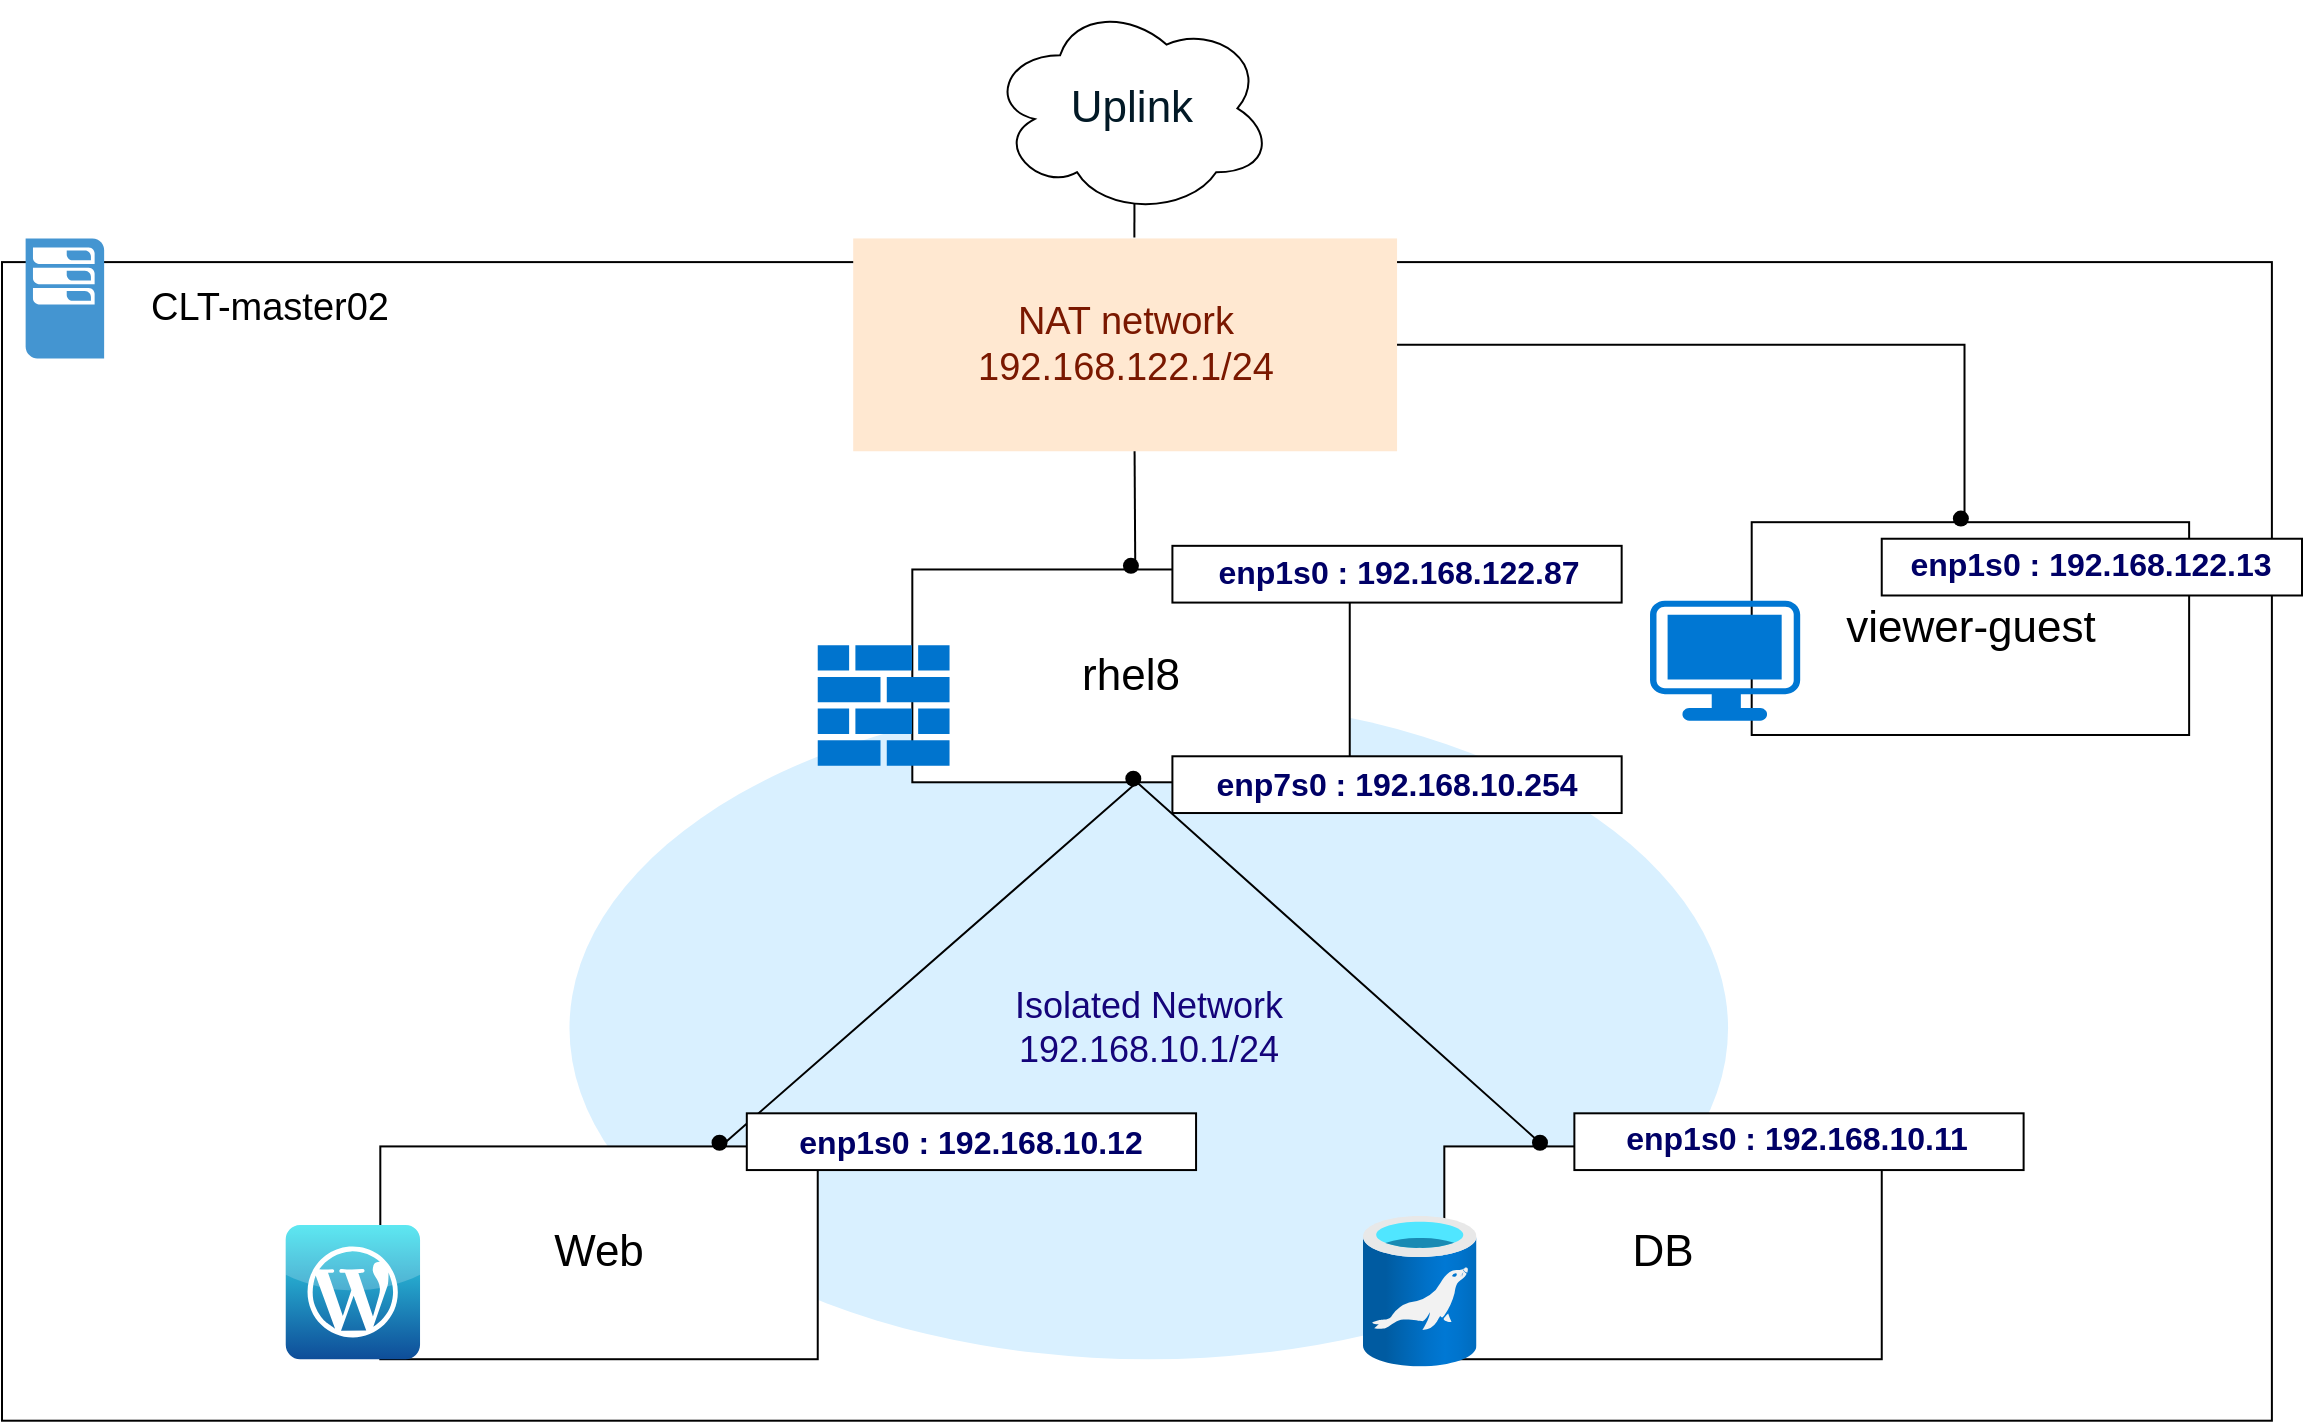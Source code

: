 <mxfile version="20.8.20" type="github">
  <diagram name="페이지-1" id="E3Nfmj0UPKqn4euKRgJr">
    <mxGraphModel dx="2650" dy="1308" grid="1" gridSize="10" guides="1" tooltips="1" connect="1" arrows="1" fold="1" page="1" pageScale="1" pageWidth="1169" pageHeight="827" math="0" shadow="0">
      <root>
        <mxCell id="0" />
        <mxCell id="1" style="" parent="0" />
        <mxCell id="kiW4sBPtwc2BEvkSJYoL-1" value="" style="group" vertex="1" connectable="0" parent="1">
          <mxGeometry x="10" y="70" width="1150" height="709.35" as="geometry" />
        </mxCell>
        <mxCell id="SxxazjnEcDOOSWcFCbGN-16" value="" style="group" parent="kiW4sBPtwc2BEvkSJYoL-1" vertex="1" connectable="0">
          <mxGeometry y="118.225" width="1134.943" height="591.125" as="geometry" />
        </mxCell>
        <mxCell id="SxxazjnEcDOOSWcFCbGN-1" value="" style="rounded=0;whiteSpace=wrap;html=1;" parent="SxxazjnEcDOOSWcFCbGN-16" vertex="1">
          <mxGeometry y="11.823" width="1134.943" height="579.303" as="geometry" />
        </mxCell>
        <mxCell id="SxxazjnEcDOOSWcFCbGN-2" value="" style="pointerEvents=1;shadow=0;dashed=0;html=1;strokeColor=none;fillColor=#4495D1;labelPosition=center;verticalLabelPosition=bottom;verticalAlign=top;align=center;outlineConnect=0;shape=mxgraph.veeam.2d.esx_esxi;" parent="SxxazjnEcDOOSWcFCbGN-16" vertex="1">
          <mxGeometry x="11.822" width="39.25" height="60.058" as="geometry" />
        </mxCell>
        <mxCell id="SxxazjnEcDOOSWcFCbGN-3" value="&lt;font style=&quot;font-size: 19px;&quot;&gt;CLT-master02&lt;/font&gt;" style="text;html=1;strokeColor=none;fillColor=none;align=center;verticalAlign=middle;whiteSpace=wrap;rounded=0;" parent="SxxazjnEcDOOSWcFCbGN-16" vertex="1">
          <mxGeometry x="59.112" y="11.823" width="149.907" height="46.817" as="geometry" />
        </mxCell>
        <mxCell id="3lqf1oaRyAjymzeeHCCF-2" value="" style="group" parent="kiW4sBPtwc2BEvkSJYoL-1" vertex="1" connectable="0">
          <mxGeometry x="283.736" y="118.225" width="579.294" height="560.386" as="geometry" />
        </mxCell>
        <mxCell id="3lqf1oaRyAjymzeeHCCF-3" value="&lt;font color=&quot;#14047a&quot; style=&quot;font-size: 18px;&quot;&gt;Isolated Network&lt;br&gt;192.168.10.1/24&lt;/font&gt;" style="ellipse;whiteSpace=wrap;html=1;fillColor=#D9F0FF;strokeColor=none;" parent="3lqf1oaRyAjymzeeHCCF-2" vertex="1">
          <mxGeometry y="229.356" width="579.294" height="331.03" as="geometry" />
        </mxCell>
        <mxCell id="3lqf1oaRyAjymzeeHCCF-4" value="&lt;font color=&quot;#7a1800&quot;&gt;NAT network&lt;br&gt;192.168.122.1/24&lt;/font&gt;" style="rounded=0;whiteSpace=wrap;html=1;fontSize=19;fontColor=#14047A;fillColor=#FFE8D1;strokeColor=none;" parent="3lqf1oaRyAjymzeeHCCF-2" vertex="1">
          <mxGeometry x="141.868" width="271.914" height="106.402" as="geometry" />
        </mxCell>
        <mxCell id="3lqf1oaRyAjymzeeHCCF-5" value="" style="endArrow=none;html=1;rounded=0;fontSize=22;fontColor=#7A1800;" parent="kiW4sBPtwc2BEvkSJYoL-1" edge="1">
          <mxGeometry width="50" height="50" relative="1" as="geometry">
            <mxPoint x="359.333" y="572.209" as="sourcePoint" />
            <mxPoint x="771.036" y="572.209" as="targetPoint" />
            <Array as="points">
              <mxPoint x="567.472" y="390.142" />
            </Array>
          </mxGeometry>
        </mxCell>
        <mxCell id="3lqf1oaRyAjymzeeHCCF-6" value="" style="endArrow=none;html=1;rounded=0;fontSize=22;fontColor=#7A1800;exitX=0.534;exitY=0.99;exitDx=0;exitDy=0;exitPerimeter=0;" parent="kiW4sBPtwc2BEvkSJYoL-1" edge="1">
          <mxGeometry width="50" height="50" relative="1" as="geometry">
            <mxPoint x="567.223" y="389.078" as="sourcePoint" />
            <mxPoint x="566.289" y="224.627" as="targetPoint" />
          </mxGeometry>
        </mxCell>
        <mxCell id="3lqf1oaRyAjymzeeHCCF-7" value="" style="endArrow=none;html=1;rounded=0;fontSize=22;fontColor=#7A1800;" parent="kiW4sBPtwc2BEvkSJYoL-1" edge="1">
          <mxGeometry width="50" height="50" relative="1" as="geometry">
            <mxPoint x="981.253" y="260.095" as="sourcePoint" />
            <mxPoint x="697.517" y="171.426" as="targetPoint" />
            <Array as="points">
              <mxPoint x="981.253" y="171.426" />
            </Array>
          </mxGeometry>
        </mxCell>
        <mxCell id="3lqf1oaRyAjymzeeHCCF-8" value="" style="endArrow=none;html=1;rounded=0;fontSize=22;fontColor=#7A1800;exitX=0.517;exitY=-0.005;exitDx=0;exitDy=0;exitPerimeter=0;" parent="kiW4sBPtwc2BEvkSJYoL-1" edge="1">
          <mxGeometry width="50" height="50" relative="1" as="geometry">
            <mxPoint x="566.183" y="117.693" as="sourcePoint" />
            <mxPoint x="566.289" y="82.757" as="targetPoint" />
          </mxGeometry>
        </mxCell>
        <mxCell id="3lqf1oaRyAjymzeeHCCF-9" value="&lt;font style=&quot;font-size: 22px;&quot;&gt;rhel8&lt;/font&gt;" style="rounded=0;whiteSpace=wrap;html=1;" parent="kiW4sBPtwc2BEvkSJYoL-1" vertex="1">
          <mxGeometry x="455.16" y="283.74" width="218.713" height="106.402" as="geometry" />
        </mxCell>
        <mxCell id="3lqf1oaRyAjymzeeHCCF-10" value="" style="shape=image;html=1;verticalAlign=top;verticalLabelPosition=bottom;labelBackgroundColor=#ffffff;imageAspect=0;aspect=fixed;image=https://cdn1.iconfinder.com/data/icons/Futurosoft%20Icons%200.5.2/128x128/apps/redhat.png" parent="kiW4sBPtwc2BEvkSJYoL-1" vertex="1">
          <mxGeometry x="407.87" y="248.272" width="69.988" height="69.988" as="geometry" />
        </mxCell>
        <mxCell id="3lqf1oaRyAjymzeeHCCF-11" value="&lt;font style=&quot;font-size: 22px;&quot;&gt;Web&lt;/font&gt;" style="rounded=0;whiteSpace=wrap;html=1;" parent="kiW4sBPtwc2BEvkSJYoL-1" vertex="1">
          <mxGeometry x="189.157" y="572.209" width="218.713" height="106.402" as="geometry" />
        </mxCell>
        <mxCell id="3lqf1oaRyAjymzeeHCCF-12" value="" style="shape=image;html=1;verticalAlign=top;verticalLabelPosition=bottom;labelBackgroundColor=#ffffff;imageAspect=0;aspect=fixed;image=https://cdn1.iconfinder.com/data/icons/Futurosoft%20Icons%200.5.2/128x128/apps/redhat.png" parent="kiW4sBPtwc2BEvkSJYoL-1" vertex="1">
          <mxGeometry x="141.868" y="536.742" width="69.988" height="69.988" as="geometry" />
        </mxCell>
        <mxCell id="3lqf1oaRyAjymzeeHCCF-13" value="&lt;font style=&quot;font-size: 22px;&quot;&gt;DB&lt;/font&gt;" style="rounded=0;whiteSpace=wrap;html=1;" parent="kiW4sBPtwc2BEvkSJYoL-1" vertex="1">
          <mxGeometry x="721.162" y="572.209" width="218.713" height="106.402" as="geometry" />
        </mxCell>
        <mxCell id="3lqf1oaRyAjymzeeHCCF-14" value="" style="shape=image;html=1;verticalAlign=top;verticalLabelPosition=bottom;labelBackgroundColor=#ffffff;imageAspect=0;aspect=fixed;image=https://cdn1.iconfinder.com/data/icons/Futurosoft%20Icons%200.5.2/128x128/apps/redhat.png" parent="kiW4sBPtwc2BEvkSJYoL-1" vertex="1">
          <mxGeometry x="673.873" y="536.742" width="69.988" height="69.988" as="geometry" />
        </mxCell>
        <mxCell id="3lqf1oaRyAjymzeeHCCF-15" value="&lt;font style=&quot;font-size: 22px;&quot;&gt;viewer-guest&lt;/font&gt;" style="rounded=0;whiteSpace=wrap;html=1;" parent="kiW4sBPtwc2BEvkSJYoL-1" vertex="1">
          <mxGeometry x="874.852" y="260.095" width="218.713" height="106.402" as="geometry" />
        </mxCell>
        <mxCell id="3lqf1oaRyAjymzeeHCCF-16" value="" style="shape=image;html=1;verticalAlign=top;verticalLabelPosition=bottom;labelBackgroundColor=#ffffff;imageAspect=0;aspect=fixed;image=https://cdn1.iconfinder.com/data/icons/Futurosoft%20Icons%200.5.2/128x128/apps/redhat.png" parent="kiW4sBPtwc2BEvkSJYoL-1" vertex="1">
          <mxGeometry x="827.563" y="224.627" width="69.988" height="69.988" as="geometry" />
        </mxCell>
        <mxCell id="3lqf1oaRyAjymzeeHCCF-17" value="" style="aspect=fixed;html=1;points=[];align=center;image;fontSize=12;image=img/lib/azure2/databases/Azure_Database_MariaDB_Server.svg;fontColor=#7A1800;fillColor=#FFE8D1;" parent="kiW4sBPtwc2BEvkSJYoL-1" vertex="1">
          <mxGeometry x="680.493" y="606.731" width="56.747" height="75.663" as="geometry" />
        </mxCell>
        <mxCell id="3lqf1oaRyAjymzeeHCCF-18" value="" style="dashed=0;outlineConnect=0;html=1;align=center;labelPosition=center;verticalLabelPosition=bottom;verticalAlign=top;shape=mxgraph.webicons.wordpress_2;fillColor=#35E2EE;gradientColor=#0E4D99;fontSize=22;fontColor=#7A1800;" parent="kiW4sBPtwc2BEvkSJYoL-1" vertex="1">
          <mxGeometry x="141.868" y="611.46" width="67.151" height="67.152" as="geometry" />
        </mxCell>
        <mxCell id="3lqf1oaRyAjymzeeHCCF-19" value="" style="sketch=0;pointerEvents=1;shadow=0;dashed=0;html=1;strokeColor=none;labelPosition=center;verticalLabelPosition=bottom;verticalAlign=top;outlineConnect=0;align=center;shape=mxgraph.office.concepts.firewall;fillColor=#0074ce;fontSize=22;fontColor=#7A1800;" parent="kiW4sBPtwc2BEvkSJYoL-1" vertex="1">
          <mxGeometry x="407.87" y="321.572" width="65.898" height="60.295" as="geometry" />
        </mxCell>
        <mxCell id="3lqf1oaRyAjymzeeHCCF-20" value="" style="points=[[0.03,0.03,0],[0.5,0,0],[0.97,0.03,0],[1,0.4,0],[0.97,0.745,0],[0.5,1,0],[0.03,0.745,0],[0,0.4,0]];verticalLabelPosition=bottom;sketch=0;html=1;verticalAlign=top;aspect=fixed;align=center;pointerEvents=1;shape=mxgraph.cisco19.workstation;fillColor=#0077d3;strokeColor=none;fontSize=22;fontColor=#7A1800;" parent="kiW4sBPtwc2BEvkSJYoL-1" vertex="1">
          <mxGeometry x="824.016" y="299.346" width="75.072" height="60.057" as="geometry" />
        </mxCell>
        <mxCell id="3lqf1oaRyAjymzeeHCCF-21" value="&lt;font color=&quot;#021926&quot;&gt;Uplink&lt;/font&gt;" style="ellipse;shape=cloud;whiteSpace=wrap;html=1;fontSize=22;fontColor=#7A1800;fillColor=#FFFFFF;" parent="kiW4sBPtwc2BEvkSJYoL-1" vertex="1">
          <mxGeometry x="493.582" width="141.868" height="106.402" as="geometry" />
        </mxCell>
        <mxCell id="3lqf1oaRyAjymzeeHCCF-22" value="" style="rounded=0;whiteSpace=wrap;html=1;labelBorderColor=none;strokeColor=default;strokeWidth=1;fontSize=16;fontColor=#000066;fillColor=default;" parent="kiW4sBPtwc2BEvkSJYoL-1" vertex="1">
          <mxGeometry x="585.205" y="377.138" width="224.624" height="28.374" as="geometry" />
        </mxCell>
        <mxCell id="3lqf1oaRyAjymzeeHCCF-23" value="" style="rounded=0;whiteSpace=wrap;html=1;labelBorderColor=none;strokeColor=default;strokeWidth=1;fontSize=16;fontColor=#000066;fillColor=default;" parent="kiW4sBPtwc2BEvkSJYoL-1" vertex="1">
          <mxGeometry x="585.205" y="271.917" width="224.624" height="28.374" as="geometry" />
        </mxCell>
        <mxCell id="3lqf1oaRyAjymzeeHCCF-24" value="" style="rounded=0;whiteSpace=wrap;html=1;labelBorderColor=none;strokeColor=default;strokeWidth=1;fontSize=16;fontColor=#000066;fillColor=default;" parent="kiW4sBPtwc2BEvkSJYoL-1" vertex="1">
          <mxGeometry x="372.403" y="555.657" width="224.624" height="28.374" as="geometry" />
        </mxCell>
        <mxCell id="3lqf1oaRyAjymzeeHCCF-25" value="" style="rounded=0;whiteSpace=wrap;html=1;labelBorderColor=none;strokeColor=default;strokeWidth=1;fontSize=16;fontColor=#000066;fillColor=default;" parent="kiW4sBPtwc2BEvkSJYoL-1" vertex="1">
          <mxGeometry x="786.185" y="555.657" width="224.624" height="28.374" as="geometry" />
        </mxCell>
        <mxCell id="3lqf1oaRyAjymzeeHCCF-26" value="" style="rounded=0;whiteSpace=wrap;html=1;labelBorderColor=none;strokeColor=default;strokeWidth=1;fontSize=16;fontColor=#000066;fillColor=default;" parent="kiW4sBPtwc2BEvkSJYoL-1" vertex="1">
          <mxGeometry x="939.872" y="268.371" width="210.128" height="28.374" as="geometry" />
        </mxCell>
        <mxCell id="3lqf1oaRyAjymzeeHCCF-27" value="&lt;font color=&quot;#000066&quot; style=&quot;font-size: 16px;&quot;&gt;&lt;b&gt;enp7s0 : 192.168.10.254&lt;/b&gt;&lt;/font&gt;" style="text;html=1;strokeColor=none;fillColor=none;align=center;verticalAlign=middle;whiteSpace=wrap;rounded=0;fontSize=22;fontColor=#7A1800;labelBorderColor=none;" parent="kiW4sBPtwc2BEvkSJYoL-1" vertex="1">
          <mxGeometry x="585.205" y="372.409" width="224.624" height="35.468" as="geometry" />
        </mxCell>
        <mxCell id="3lqf1oaRyAjymzeeHCCF-28" value="&lt;font color=&quot;#000066&quot; style=&quot;font-size: 16px;&quot;&gt;&lt;b&gt;enp1s0 : 192.168.10.12&lt;/b&gt;&lt;/font&gt;" style="text;html=1;strokeColor=none;fillColor=none;align=center;verticalAlign=middle;whiteSpace=wrap;rounded=0;fontSize=22;fontColor=#7A1800;" parent="kiW4sBPtwc2BEvkSJYoL-1" vertex="1">
          <mxGeometry x="372.403" y="550.928" width="224.624" height="35.468" as="geometry" />
        </mxCell>
        <mxCell id="3lqf1oaRyAjymzeeHCCF-29" value="&lt;font color=&quot;#000066&quot; style=&quot;font-size: 16px;&quot;&gt;&lt;b&gt;enp1s0 : 192.168.10.11&lt;/b&gt;&lt;/font&gt;" style="text;html=1;strokeColor=none;fillColor=none;align=center;verticalAlign=middle;whiteSpace=wrap;rounded=0;fontSize=22;fontColor=#7A1800;" parent="kiW4sBPtwc2BEvkSJYoL-1" vertex="1">
          <mxGeometry x="785.003" y="549.746" width="224.624" height="35.468" as="geometry" />
        </mxCell>
        <mxCell id="3lqf1oaRyAjymzeeHCCF-30" value="" style="shape=waypoint;sketch=0;fillStyle=solid;size=6;pointerEvents=1;points=[];fillColor=#021926;resizable=0;rotatable=0;perimeter=centerPerimeter;snapToPoint=1;rounded=0;labelBorderColor=none;strokeColor=default;strokeWidth=2;fontSize=16;fontColor=#000066;" parent="kiW4sBPtwc2BEvkSJYoL-1" vertex="1">
          <mxGeometry x="555.649" y="378.32" width="20" height="20" as="geometry" />
        </mxCell>
        <mxCell id="3lqf1oaRyAjymzeeHCCF-31" value="" style="shape=waypoint;sketch=0;fillStyle=solid;size=6;pointerEvents=1;points=[];fillColor=#021926;resizable=0;rotatable=0;perimeter=centerPerimeter;snapToPoint=1;rounded=0;labelBorderColor=none;strokeColor=default;strokeWidth=2;fontSize=16;fontColor=#000066;" parent="kiW4sBPtwc2BEvkSJYoL-1" vertex="1">
          <mxGeometry x="554.467" y="271.917" width="20" height="20" as="geometry" />
        </mxCell>
        <mxCell id="3lqf1oaRyAjymzeeHCCF-32" value="" style="shape=waypoint;sketch=0;fillStyle=solid;size=6;pointerEvents=1;points=[];fillColor=none;resizable=0;rotatable=0;perimeter=centerPerimeter;snapToPoint=1;rounded=0;labelBorderColor=none;strokeColor=default;strokeWidth=2;fontSize=16;fontColor=#000066;" parent="kiW4sBPtwc2BEvkSJYoL-1" vertex="1">
          <mxGeometry x="348.759" y="560.386" width="20" height="20" as="geometry" />
        </mxCell>
        <mxCell id="3lqf1oaRyAjymzeeHCCF-33" value="" style="shape=waypoint;sketch=0;fillStyle=solid;size=6;pointerEvents=1;points=[];fillColor=none;resizable=0;rotatable=0;perimeter=centerPerimeter;snapToPoint=1;rounded=0;labelBorderColor=none;strokeColor=default;strokeWidth=2;fontSize=16;fontColor=#000066;" parent="kiW4sBPtwc2BEvkSJYoL-1" vertex="1">
          <mxGeometry x="758.993" y="560.386" width="20" height="20" as="geometry" />
        </mxCell>
        <mxCell id="3lqf1oaRyAjymzeeHCCF-34" value="" style="shape=waypoint;sketch=0;fillStyle=solid;size=6;pointerEvents=1;points=[];fillColor=#021926;resizable=0;rotatable=0;perimeter=centerPerimeter;snapToPoint=1;rounded=0;labelBorderColor=none;strokeColor=default;strokeWidth=2;fontSize=16;fontColor=#000066;" parent="kiW4sBPtwc2BEvkSJYoL-1" vertex="1">
          <mxGeometry x="969.431" y="248.272" width="20" height="20" as="geometry" />
        </mxCell>
        <mxCell id="3lqf1oaRyAjymzeeHCCF-35" value="&lt;font color=&quot;#000066&quot; style=&quot;font-size: 16px;&quot;&gt;&lt;b&gt;enp1s0 : 192.168.122.13&lt;/b&gt;&lt;/font&gt;" style="text;html=1;strokeColor=none;fillColor=none;align=center;verticalAlign=middle;whiteSpace=wrap;rounded=0;fontSize=22;fontColor=#7A1800;" parent="kiW4sBPtwc2BEvkSJYoL-1" vertex="1">
          <mxGeometry x="946.429" y="262.459" width="197.123" height="35.468" as="geometry" />
        </mxCell>
        <mxCell id="3lqf1oaRyAjymzeeHCCF-36" value="&lt;font color=&quot;#000066&quot; style=&quot;font-size: 16px;&quot;&gt;&lt;b&gt;enp1s0 : 192.168.122.87&lt;/b&gt;&lt;/font&gt;" style="text;html=1;strokeColor=none;fillColor=none;align=center;verticalAlign=middle;whiteSpace=wrap;rounded=0;fontSize=22;fontColor=#7A1800;labelBorderColor=none;" parent="kiW4sBPtwc2BEvkSJYoL-1" vertex="1">
          <mxGeometry x="586.387" y="266.006" width="224.624" height="35.468" as="geometry" />
        </mxCell>
      </root>
    </mxGraphModel>
  </diagram>
</mxfile>
